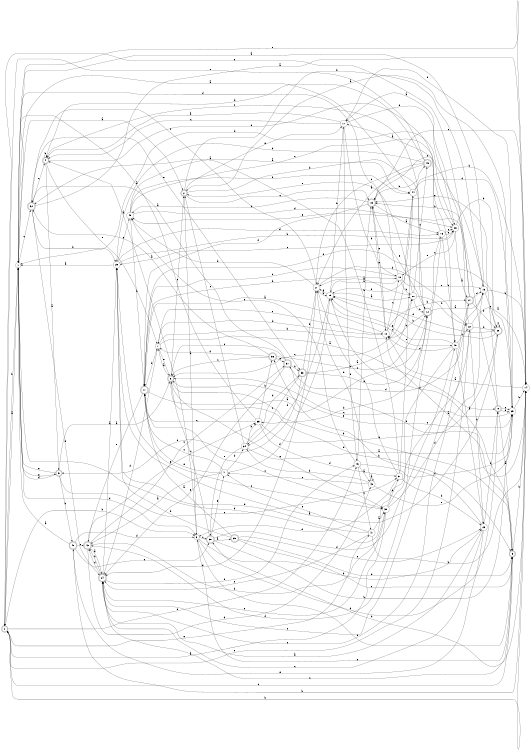 digraph n40_2 {
__start0 [label="" shape="none"];

rankdir=LR;
size="8,5";

s0 [style="rounded,filled", color="black", fillcolor="white" shape="doublecircle", label="0"];
s1 [style="filled", color="black", fillcolor="white" shape="circle", label="1"];
s2 [style="rounded,filled", color="black", fillcolor="white" shape="doublecircle", label="2"];
s3 [style="filled", color="black", fillcolor="white" shape="circle", label="3"];
s4 [style="rounded,filled", color="black", fillcolor="white" shape="doublecircle", label="4"];
s5 [style="rounded,filled", color="black", fillcolor="white" shape="doublecircle", label="5"];
s6 [style="rounded,filled", color="black", fillcolor="white" shape="doublecircle", label="6"];
s7 [style="filled", color="black", fillcolor="white" shape="circle", label="7"];
s8 [style="rounded,filled", color="black", fillcolor="white" shape="doublecircle", label="8"];
s9 [style="rounded,filled", color="black", fillcolor="white" shape="doublecircle", label="9"];
s10 [style="filled", color="black", fillcolor="white" shape="circle", label="10"];
s11 [style="rounded,filled", color="black", fillcolor="white" shape="doublecircle", label="11"];
s12 [style="rounded,filled", color="black", fillcolor="white" shape="doublecircle", label="12"];
s13 [style="filled", color="black", fillcolor="white" shape="circle", label="13"];
s14 [style="filled", color="black", fillcolor="white" shape="circle", label="14"];
s15 [style="rounded,filled", color="black", fillcolor="white" shape="doublecircle", label="15"];
s16 [style="filled", color="black", fillcolor="white" shape="circle", label="16"];
s17 [style="filled", color="black", fillcolor="white" shape="circle", label="17"];
s18 [style="filled", color="black", fillcolor="white" shape="circle", label="18"];
s19 [style="filled", color="black", fillcolor="white" shape="circle", label="19"];
s20 [style="filled", color="black", fillcolor="white" shape="circle", label="20"];
s21 [style="filled", color="black", fillcolor="white" shape="circle", label="21"];
s22 [style="filled", color="black", fillcolor="white" shape="circle", label="22"];
s23 [style="filled", color="black", fillcolor="white" shape="circle", label="23"];
s24 [style="rounded,filled", color="black", fillcolor="white" shape="doublecircle", label="24"];
s25 [style="filled", color="black", fillcolor="white" shape="circle", label="25"];
s26 [style="filled", color="black", fillcolor="white" shape="circle", label="26"];
s27 [style="rounded,filled", color="black", fillcolor="white" shape="doublecircle", label="27"];
s28 [style="rounded,filled", color="black", fillcolor="white" shape="doublecircle", label="28"];
s29 [style="filled", color="black", fillcolor="white" shape="circle", label="29"];
s30 [style="filled", color="black", fillcolor="white" shape="circle", label="30"];
s31 [style="filled", color="black", fillcolor="white" shape="circle", label="31"];
s32 [style="rounded,filled", color="black", fillcolor="white" shape="doublecircle", label="32"];
s33 [style="rounded,filled", color="black", fillcolor="white" shape="doublecircle", label="33"];
s34 [style="filled", color="black", fillcolor="white" shape="circle", label="34"];
s35 [style="filled", color="black", fillcolor="white" shape="circle", label="35"];
s36 [style="rounded,filled", color="black", fillcolor="white" shape="doublecircle", label="36"];
s37 [style="rounded,filled", color="black", fillcolor="white" shape="doublecircle", label="37"];
s38 [style="rounded,filled", color="black", fillcolor="white" shape="doublecircle", label="38"];
s39 [style="rounded,filled", color="black", fillcolor="white" shape="doublecircle", label="39"];
s40 [style="filled", color="black", fillcolor="white" shape="circle", label="40"];
s41 [style="filled", color="black", fillcolor="white" shape="circle", label="41"];
s42 [style="rounded,filled", color="black", fillcolor="white" shape="doublecircle", label="42"];
s43 [style="filled", color="black", fillcolor="white" shape="circle", label="43"];
s44 [style="filled", color="black", fillcolor="white" shape="circle", label="44"];
s45 [style="filled", color="black", fillcolor="white" shape="circle", label="45"];
s46 [style="filled", color="black", fillcolor="white" shape="circle", label="46"];
s47 [style="filled", color="black", fillcolor="white" shape="circle", label="47"];
s48 [style="rounded,filled", color="black", fillcolor="white" shape="doublecircle", label="48"];
s49 [style="rounded,filled", color="black", fillcolor="white" shape="doublecircle", label="49"];
s0 -> s1 [label="a"];
s0 -> s3 [label="b"];
s0 -> s9 [label="c"];
s0 -> s46 [label="d"];
s0 -> s47 [label="e"];
s1 -> s2 [label="a"];
s1 -> s0 [label="b"];
s1 -> s32 [label="c"];
s1 -> s3 [label="d"];
s1 -> s5 [label="e"];
s2 -> s3 [label="a"];
s2 -> s13 [label="b"];
s2 -> s15 [label="c"];
s2 -> s12 [label="d"];
s2 -> s17 [label="e"];
s3 -> s4 [label="a"];
s3 -> s23 [label="b"];
s3 -> s38 [label="c"];
s3 -> s8 [label="d"];
s3 -> s9 [label="e"];
s4 -> s5 [label="a"];
s4 -> s4 [label="b"];
s4 -> s12 [label="c"];
s4 -> s40 [label="d"];
s4 -> s7 [label="e"];
s5 -> s6 [label="a"];
s5 -> s48 [label="b"];
s5 -> s31 [label="c"];
s5 -> s1 [label="d"];
s5 -> s1 [label="e"];
s6 -> s7 [label="a"];
s6 -> s9 [label="b"];
s6 -> s2 [label="c"];
s6 -> s9 [label="d"];
s6 -> s30 [label="e"];
s7 -> s8 [label="a"];
s7 -> s20 [label="b"];
s7 -> s10 [label="c"];
s7 -> s24 [label="d"];
s7 -> s6 [label="e"];
s8 -> s9 [label="a"];
s8 -> s15 [label="b"];
s8 -> s29 [label="c"];
s8 -> s29 [label="d"];
s8 -> s15 [label="e"];
s9 -> s10 [label="a"];
s9 -> s14 [label="b"];
s9 -> s24 [label="c"];
s9 -> s19 [label="d"];
s9 -> s3 [label="e"];
s10 -> s11 [label="a"];
s10 -> s27 [label="b"];
s10 -> s18 [label="c"];
s10 -> s7 [label="d"];
s10 -> s15 [label="e"];
s11 -> s12 [label="a"];
s11 -> s18 [label="b"];
s11 -> s30 [label="c"];
s11 -> s7 [label="d"];
s11 -> s42 [label="e"];
s12 -> s13 [label="a"];
s12 -> s10 [label="b"];
s12 -> s16 [label="c"];
s12 -> s35 [label="d"];
s12 -> s15 [label="e"];
s13 -> s1 [label="a"];
s13 -> s14 [label="b"];
s13 -> s15 [label="c"];
s13 -> s37 [label="d"];
s13 -> s28 [label="e"];
s14 -> s10 [label="a"];
s14 -> s0 [label="b"];
s14 -> s15 [label="c"];
s14 -> s38 [label="d"];
s14 -> s1 [label="e"];
s15 -> s16 [label="a"];
s15 -> s49 [label="b"];
s15 -> s45 [label="c"];
s15 -> s11 [label="d"];
s15 -> s10 [label="e"];
s16 -> s17 [label="a"];
s16 -> s40 [label="b"];
s16 -> s26 [label="c"];
s16 -> s42 [label="d"];
s16 -> s26 [label="e"];
s17 -> s4 [label="a"];
s17 -> s18 [label="b"];
s17 -> s4 [label="c"];
s17 -> s26 [label="d"];
s17 -> s46 [label="e"];
s18 -> s19 [label="a"];
s18 -> s20 [label="b"];
s18 -> s11 [label="c"];
s18 -> s1 [label="d"];
s18 -> s13 [label="e"];
s19 -> s20 [label="a"];
s19 -> s17 [label="b"];
s19 -> s40 [label="c"];
s19 -> s34 [label="d"];
s19 -> s21 [label="e"];
s20 -> s21 [label="a"];
s20 -> s12 [label="b"];
s20 -> s49 [label="c"];
s20 -> s22 [label="d"];
s20 -> s2 [label="e"];
s21 -> s19 [label="a"];
s21 -> s22 [label="b"];
s21 -> s32 [label="c"];
s21 -> s45 [label="d"];
s21 -> s24 [label="e"];
s22 -> s14 [label="a"];
s22 -> s23 [label="b"];
s22 -> s0 [label="c"];
s22 -> s28 [label="d"];
s22 -> s45 [label="e"];
s23 -> s24 [label="a"];
s23 -> s36 [label="b"];
s23 -> s24 [label="c"];
s23 -> s8 [label="d"];
s23 -> s48 [label="e"];
s24 -> s25 [label="a"];
s24 -> s42 [label="b"];
s24 -> s27 [label="c"];
s24 -> s42 [label="d"];
s24 -> s46 [label="e"];
s25 -> s1 [label="a"];
s25 -> s26 [label="b"];
s25 -> s30 [label="c"];
s25 -> s16 [label="d"];
s25 -> s45 [label="e"];
s26 -> s27 [label="a"];
s26 -> s29 [label="b"];
s26 -> s25 [label="c"];
s26 -> s1 [label="d"];
s26 -> s18 [label="e"];
s27 -> s17 [label="a"];
s27 -> s28 [label="b"];
s27 -> s24 [label="c"];
s27 -> s13 [label="d"];
s27 -> s0 [label="e"];
s28 -> s25 [label="a"];
s28 -> s19 [label="b"];
s28 -> s28 [label="c"];
s28 -> s19 [label="d"];
s28 -> s11 [label="e"];
s29 -> s2 [label="a"];
s29 -> s14 [label="b"];
s29 -> s6 [label="c"];
s29 -> s17 [label="d"];
s29 -> s6 [label="e"];
s30 -> s0 [label="a"];
s30 -> s31 [label="b"];
s30 -> s22 [label="c"];
s30 -> s13 [label="d"];
s30 -> s24 [label="e"];
s31 -> s32 [label="a"];
s31 -> s23 [label="b"];
s31 -> s21 [label="c"];
s31 -> s3 [label="d"];
s31 -> s44 [label="e"];
s32 -> s14 [label="a"];
s32 -> s25 [label="b"];
s32 -> s4 [label="c"];
s32 -> s24 [label="d"];
s32 -> s33 [label="e"];
s33 -> s20 [label="a"];
s33 -> s21 [label="b"];
s33 -> s34 [label="c"];
s33 -> s5 [label="d"];
s33 -> s12 [label="e"];
s34 -> s29 [label="a"];
s34 -> s35 [label="b"];
s34 -> s2 [label="c"];
s34 -> s33 [label="d"];
s34 -> s38 [label="e"];
s35 -> s1 [label="a"];
s35 -> s36 [label="b"];
s35 -> s11 [label="c"];
s35 -> s31 [label="d"];
s35 -> s28 [label="e"];
s36 -> s32 [label="a"];
s36 -> s12 [label="b"];
s36 -> s6 [label="c"];
s36 -> s7 [label="d"];
s36 -> s37 [label="e"];
s37 -> s32 [label="a"];
s37 -> s33 [label="b"];
s37 -> s6 [label="c"];
s37 -> s14 [label="d"];
s37 -> s24 [label="e"];
s38 -> s39 [label="a"];
s38 -> s29 [label="b"];
s38 -> s6 [label="c"];
s38 -> s40 [label="d"];
s38 -> s41 [label="e"];
s39 -> s11 [label="a"];
s39 -> s25 [label="b"];
s39 -> s9 [label="c"];
s39 -> s9 [label="d"];
s39 -> s23 [label="e"];
s40 -> s23 [label="a"];
s40 -> s1 [label="b"];
s40 -> s22 [label="c"];
s40 -> s10 [label="d"];
s40 -> s19 [label="e"];
s41 -> s42 [label="a"];
s41 -> s34 [label="b"];
s41 -> s11 [label="c"];
s41 -> s19 [label="d"];
s41 -> s11 [label="e"];
s42 -> s24 [label="a"];
s42 -> s30 [label="b"];
s42 -> s37 [label="c"];
s42 -> s43 [label="d"];
s42 -> s35 [label="e"];
s43 -> s43 [label="a"];
s43 -> s34 [label="b"];
s43 -> s41 [label="c"];
s43 -> s21 [label="d"];
s43 -> s29 [label="e"];
s44 -> s1 [label="a"];
s44 -> s14 [label="b"];
s44 -> s6 [label="c"];
s44 -> s29 [label="d"];
s44 -> s19 [label="e"];
s45 -> s44 [label="a"];
s45 -> s11 [label="b"];
s45 -> s26 [label="c"];
s45 -> s26 [label="d"];
s45 -> s44 [label="e"];
s46 -> s43 [label="a"];
s46 -> s15 [label="b"];
s46 -> s47 [label="c"];
s46 -> s29 [label="d"];
s46 -> s45 [label="e"];
s47 -> s30 [label="a"];
s47 -> s14 [label="b"];
s47 -> s24 [label="c"];
s47 -> s25 [label="d"];
s47 -> s41 [label="e"];
s48 -> s1 [label="a"];
s48 -> s14 [label="b"];
s48 -> s42 [label="c"];
s48 -> s3 [label="d"];
s48 -> s38 [label="e"];
s49 -> s21 [label="a"];
s49 -> s25 [label="b"];
s49 -> s21 [label="c"];
s49 -> s4 [label="d"];
s49 -> s0 [label="e"];

}